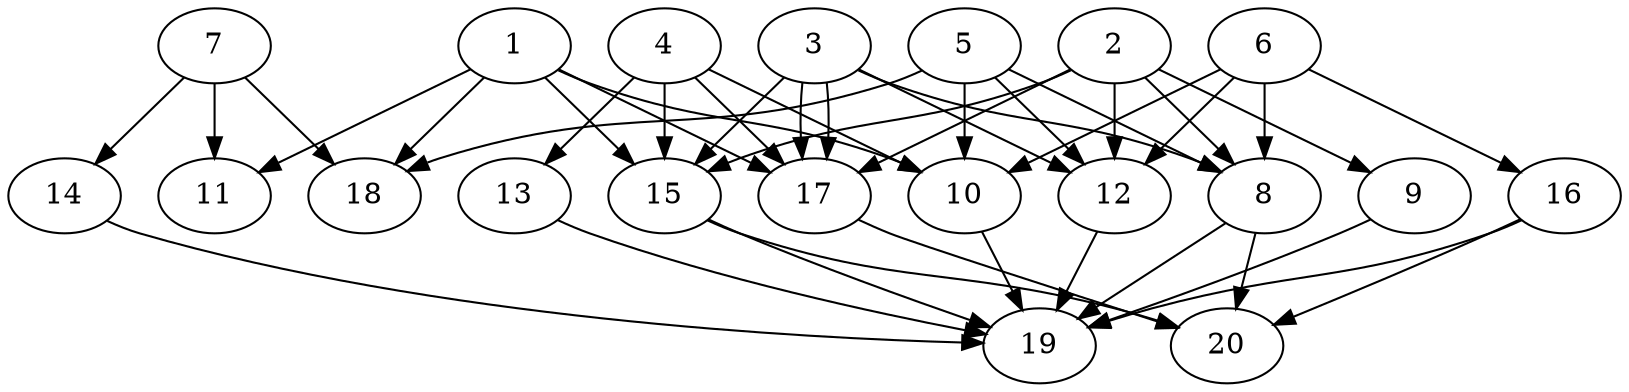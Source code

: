 // DAG automatically generated by daggen at Wed Jul 24 21:20:53 2019
// ./daggen --dot -n 20 --ccr 0.5 --fat 0.8 --regular 0.5 --density 0.7 --mindata 5242880 --maxdata 52428800 
digraph G {
  1 [size="78651392", alpha="0.05", expect_size="39325696"] 
  1 -> 10 [size ="39325696"]
  1 -> 11 [size ="39325696"]
  1 -> 15 [size ="39325696"]
  1 -> 17 [size ="39325696"]
  1 -> 18 [size ="39325696"]
  2 [size="46415872", alpha="0.18", expect_size="23207936"] 
  2 -> 8 [size ="23207936"]
  2 -> 9 [size ="23207936"]
  2 -> 12 [size ="23207936"]
  2 -> 15 [size ="23207936"]
  2 -> 17 [size ="23207936"]
  3 [size="67168256", alpha="0.06", expect_size="33584128"] 
  3 -> 8 [size ="33584128"]
  3 -> 12 [size ="33584128"]
  3 -> 15 [size ="33584128"]
  3 -> 17 [size ="33584128"]
  3 -> 17 [size ="33584128"]
  4 [size="55468032", alpha="0.19", expect_size="27734016"] 
  4 -> 10 [size ="27734016"]
  4 -> 13 [size ="27734016"]
  4 -> 15 [size ="27734016"]
  4 -> 17 [size ="27734016"]
  5 [size="89202688", alpha="0.07", expect_size="44601344"] 
  5 -> 8 [size ="44601344"]
  5 -> 10 [size ="44601344"]
  5 -> 12 [size ="44601344"]
  5 -> 18 [size ="44601344"]
  6 [size="35776512", alpha="0.06", expect_size="17888256"] 
  6 -> 8 [size ="17888256"]
  6 -> 10 [size ="17888256"]
  6 -> 12 [size ="17888256"]
  6 -> 16 [size ="17888256"]
  7 [size="16990208", alpha="0.05", expect_size="8495104"] 
  7 -> 11 [size ="8495104"]
  7 -> 14 [size ="8495104"]
  7 -> 18 [size ="8495104"]
  8 [size="57004032", alpha="0.11", expect_size="28502016"] 
  8 -> 19 [size ="28502016"]
  8 -> 20 [size ="28502016"]
  9 [size="58613760", alpha="0.17", expect_size="29306880"] 
  9 -> 19 [size ="29306880"]
  10 [size="59525120", alpha="0.10", expect_size="29762560"] 
  10 -> 19 [size ="29762560"]
  11 [size="86013952", alpha="0.15", expect_size="43006976"] 
  12 [size="15671296", alpha="0.00", expect_size="7835648"] 
  12 -> 19 [size ="7835648"]
  13 [size="101789696", alpha="0.10", expect_size="50894848"] 
  13 -> 19 [size ="50894848"]
  14 [size="35510272", alpha="0.13", expect_size="17755136"] 
  14 -> 19 [size ="17755136"]
  15 [size="28547072", alpha="0.14", expect_size="14273536"] 
  15 -> 19 [size ="14273536"]
  15 -> 20 [size ="14273536"]
  16 [size="62517248", alpha="0.19", expect_size="31258624"] 
  16 -> 19 [size ="31258624"]
  16 -> 20 [size ="31258624"]
  17 [size="89014272", alpha="0.09", expect_size="44507136"] 
  17 -> 20 [size ="44507136"]
  18 [size="18464768", alpha="0.12", expect_size="9232384"] 
  19 [size="70369280", alpha="0.08", expect_size="35184640"] 
  20 [size="57081856", alpha="0.08", expect_size="28540928"] 
}
